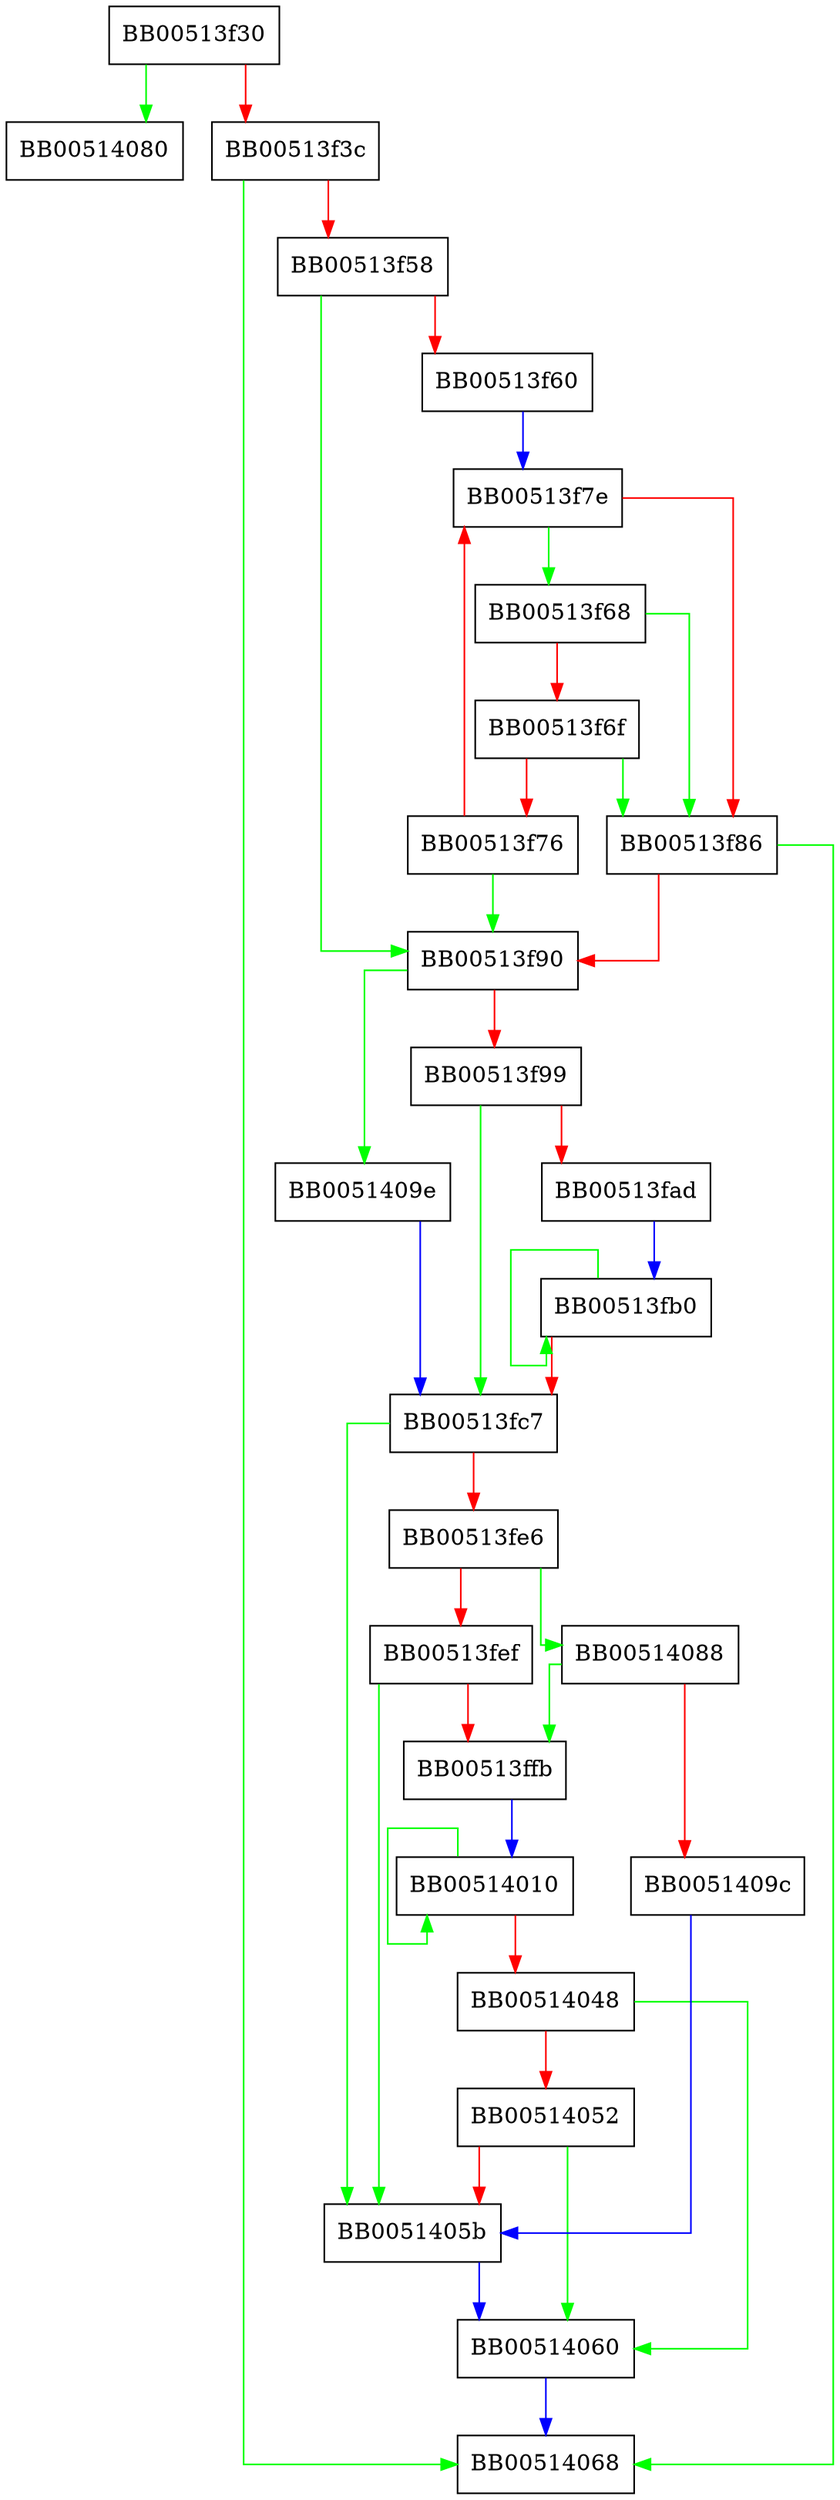 digraph ASN1_UNIVERSALSTRING_to_string {
  node [shape="box"];
  graph [splines=ortho];
  BB00513f30 -> BB00514080 [color="green"];
  BB00513f30 -> BB00513f3c [color="red"];
  BB00513f3c -> BB00514068 [color="green"];
  BB00513f3c -> BB00513f58 [color="red"];
  BB00513f58 -> BB00513f90 [color="green"];
  BB00513f58 -> BB00513f60 [color="red"];
  BB00513f60 -> BB00513f7e [color="blue"];
  BB00513f68 -> BB00513f86 [color="green"];
  BB00513f68 -> BB00513f6f [color="red"];
  BB00513f6f -> BB00513f86 [color="green"];
  BB00513f6f -> BB00513f76 [color="red"];
  BB00513f76 -> BB00513f90 [color="green"];
  BB00513f76 -> BB00513f7e [color="red"];
  BB00513f7e -> BB00513f68 [color="green"];
  BB00513f7e -> BB00513f86 [color="red"];
  BB00513f86 -> BB00514068 [color="green"];
  BB00513f86 -> BB00513f90 [color="red"];
  BB00513f90 -> BB0051409e [color="green"];
  BB00513f90 -> BB00513f99 [color="red"];
  BB00513f99 -> BB00513fc7 [color="green"];
  BB00513f99 -> BB00513fad [color="red"];
  BB00513fad -> BB00513fb0 [color="blue"];
  BB00513fb0 -> BB00513fb0 [color="green"];
  BB00513fb0 -> BB00513fc7 [color="red"];
  BB00513fc7 -> BB0051405b [color="green"];
  BB00513fc7 -> BB00513fe6 [color="red"];
  BB00513fe6 -> BB00514088 [color="green"];
  BB00513fe6 -> BB00513fef [color="red"];
  BB00513fef -> BB0051405b [color="green"];
  BB00513fef -> BB00513ffb [color="red"];
  BB00513ffb -> BB00514010 [color="blue"];
  BB00514010 -> BB00514010 [color="green"];
  BB00514010 -> BB00514048 [color="red"];
  BB00514048 -> BB00514060 [color="green"];
  BB00514048 -> BB00514052 [color="red"];
  BB00514052 -> BB00514060 [color="green"];
  BB00514052 -> BB0051405b [color="red"];
  BB0051405b -> BB00514060 [color="blue"];
  BB00514060 -> BB00514068 [color="blue"];
  BB00514088 -> BB00513ffb [color="green"];
  BB00514088 -> BB0051409c [color="red"];
  BB0051409c -> BB0051405b [color="blue"];
  BB0051409e -> BB00513fc7 [color="blue"];
}